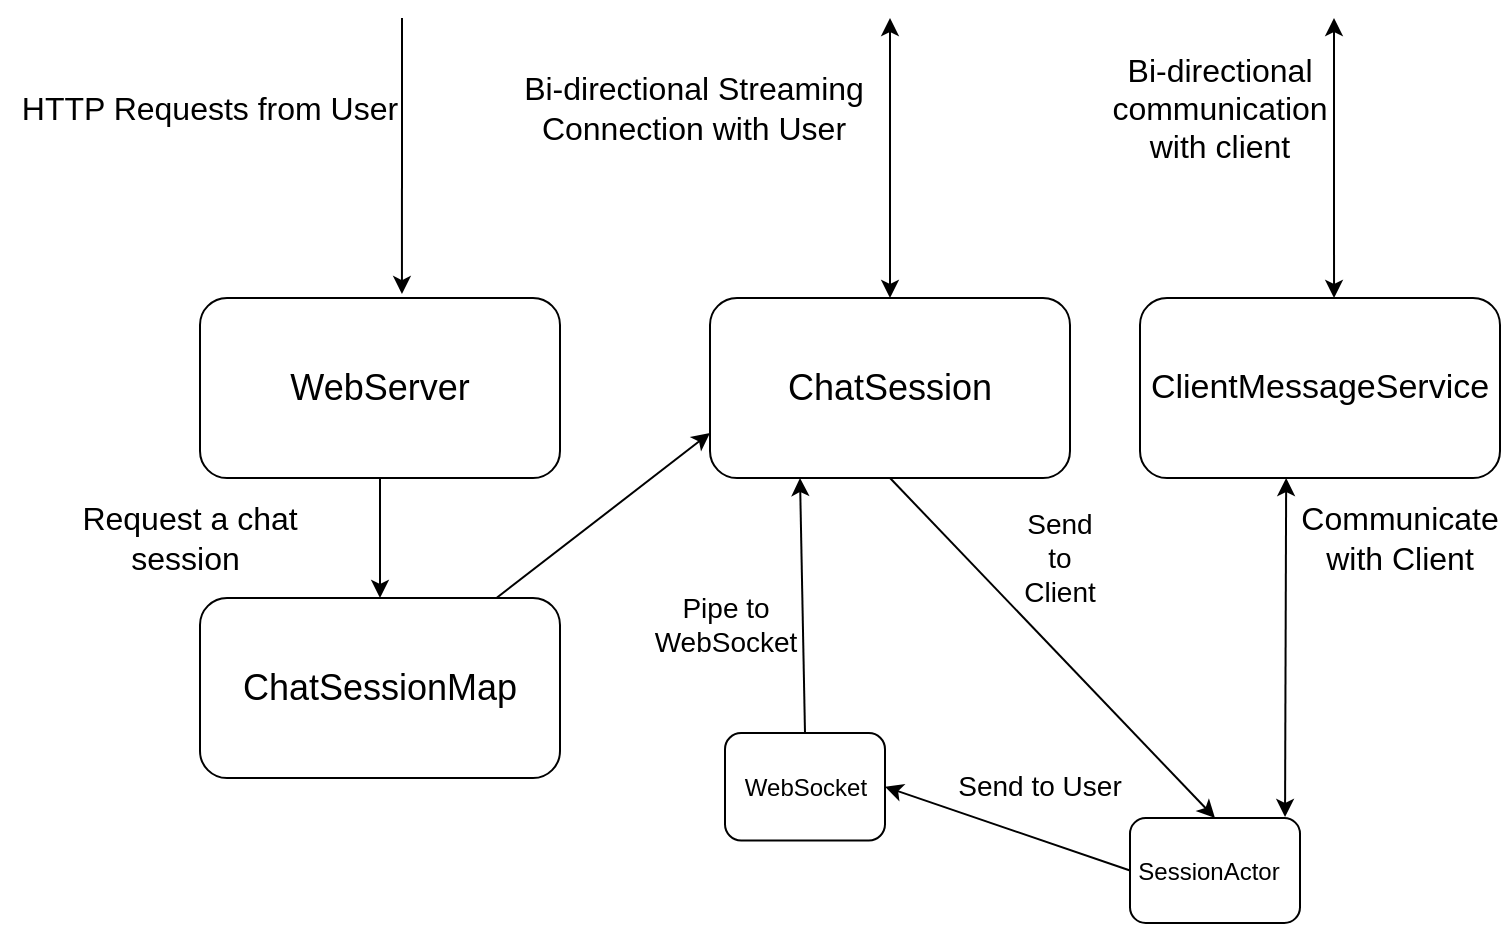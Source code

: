 <mxfile version="12.9.9" type="github">
  <diagram id="csTOCEgl-jNw6qbCX_i5" name="Page-1">
    <mxGraphModel dx="1186" dy="726" grid="1" gridSize="10" guides="1" tooltips="1" connect="1" arrows="1" fold="1" page="1" pageScale="1" pageWidth="850" pageHeight="1100" math="0" shadow="0">
      <root>
        <mxCell id="0" />
        <mxCell id="1" parent="0" />
        <mxCell id="Jr2oT4RYMoQit_az-8HP-3" value="" style="rounded=1;whiteSpace=wrap;html=1;" parent="1" vertex="1">
          <mxGeometry x="432.5" y="397.5" width="80" height="53.75" as="geometry" />
        </mxCell>
        <mxCell id="Jr2oT4RYMoQit_az-8HP-4" value="" style="rounded=1;whiteSpace=wrap;html=1;" parent="1" vertex="1">
          <mxGeometry x="170" y="180" width="180" height="90" as="geometry" />
        </mxCell>
        <mxCell id="Jr2oT4RYMoQit_az-8HP-5" value="" style="rounded=1;whiteSpace=wrap;html=1;" parent="1" vertex="1">
          <mxGeometry x="635" y="440" width="85" height="52.5" as="geometry" />
        </mxCell>
        <mxCell id="Jr2oT4RYMoQit_az-8HP-6" value="" style="rounded=1;whiteSpace=wrap;html=1;" parent="1" vertex="1">
          <mxGeometry x="170" y="330" width="180" height="90" as="geometry" />
        </mxCell>
        <mxCell id="Jr2oT4RYMoQit_az-8HP-7" value="" style="rounded=1;whiteSpace=wrap;html=1;" parent="1" vertex="1">
          <mxGeometry x="640" y="180" width="180" height="90" as="geometry" />
        </mxCell>
        <mxCell id="Jr2oT4RYMoQit_az-8HP-8" value="" style="rounded=1;whiteSpace=wrap;html=1;" parent="1" vertex="1">
          <mxGeometry x="425" y="180" width="180" height="90" as="geometry" />
        </mxCell>
        <mxCell id="Jr2oT4RYMoQit_az-8HP-9" value="&lt;font style=&quot;font-size: 18px&quot;&gt;WebServer&lt;/font&gt;" style="text;html=1;strokeColor=none;fillColor=none;align=center;verticalAlign=middle;whiteSpace=wrap;rounded=0;" parent="1" vertex="1">
          <mxGeometry x="215" y="202.5" width="90" height="45" as="geometry" />
        </mxCell>
        <mxCell id="Jr2oT4RYMoQit_az-8HP-11" value="" style="endArrow=classic;html=1;entryX=0.561;entryY=-0.022;entryDx=0;entryDy=0;entryPerimeter=0;" parent="1" target="Jr2oT4RYMoQit_az-8HP-4" edge="1">
          <mxGeometry width="50" height="50" relative="1" as="geometry">
            <mxPoint x="271" y="40" as="sourcePoint" />
            <mxPoint x="370" y="80" as="targetPoint" />
            <Array as="points" />
          </mxGeometry>
        </mxCell>
        <mxCell id="Jr2oT4RYMoQit_az-8HP-12" value="&lt;font style=&quot;font-size: 16px&quot;&gt;HTTP Requests from User&lt;/font&gt;" style="text;html=1;strokeColor=none;fillColor=none;align=center;verticalAlign=middle;whiteSpace=wrap;rounded=0;" parent="1" vertex="1">
          <mxGeometry x="70" y="60" width="210" height="50" as="geometry" />
        </mxCell>
        <mxCell id="Jr2oT4RYMoQit_az-8HP-13" value="&lt;font style=&quot;font-size: 18px&quot;&gt;ChatSessionMap&lt;/font&gt;" style="text;html=1;strokeColor=none;fillColor=none;align=center;verticalAlign=middle;whiteSpace=wrap;rounded=0;" parent="1" vertex="1">
          <mxGeometry x="215" y="352.5" width="90" height="45" as="geometry" />
        </mxCell>
        <mxCell id="Jr2oT4RYMoQit_az-8HP-14" value="" style="endArrow=classic;html=1;exitX=0.5;exitY=1;exitDx=0;exitDy=0;entryX=0.5;entryY=0;entryDx=0;entryDy=0;" parent="1" source="Jr2oT4RYMoQit_az-8HP-4" target="Jr2oT4RYMoQit_az-8HP-6" edge="1">
          <mxGeometry width="50" height="50" relative="1" as="geometry">
            <mxPoint x="420" y="280" as="sourcePoint" />
            <mxPoint x="470" y="230" as="targetPoint" />
          </mxGeometry>
        </mxCell>
        <mxCell id="Jr2oT4RYMoQit_az-8HP-15" value="&lt;font style=&quot;font-size: 16px&quot;&gt;Request a chat session&amp;nbsp;&lt;/font&gt;" style="text;html=1;strokeColor=none;fillColor=none;align=center;verticalAlign=middle;whiteSpace=wrap;rounded=0;" parent="1" vertex="1">
          <mxGeometry x="80" y="290" width="170" height="20" as="geometry" />
        </mxCell>
        <mxCell id="Jr2oT4RYMoQit_az-8HP-17" value="" style="endArrow=classic;html=1;entryX=0;entryY=0.75;entryDx=0;entryDy=0;" parent="1" source="Jr2oT4RYMoQit_az-8HP-6" target="Jr2oT4RYMoQit_az-8HP-8" edge="1">
          <mxGeometry width="50" height="50" relative="1" as="geometry">
            <mxPoint x="420" y="250" as="sourcePoint" />
            <mxPoint x="470" y="200" as="targetPoint" />
          </mxGeometry>
        </mxCell>
        <mxCell id="Jr2oT4RYMoQit_az-8HP-18" value="" style="endArrow=classic;startArrow=classic;html=1;exitX=0.5;exitY=0;exitDx=0;exitDy=0;" parent="1" source="Jr2oT4RYMoQit_az-8HP-8" edge="1">
          <mxGeometry width="50" height="50" relative="1" as="geometry">
            <mxPoint x="420" y="250" as="sourcePoint" />
            <mxPoint x="515" y="40" as="targetPoint" />
          </mxGeometry>
        </mxCell>
        <mxCell id="Jr2oT4RYMoQit_az-8HP-19" value="&lt;font style=&quot;font-size: 18px&quot;&gt;ChatSession&lt;/font&gt;" style="text;html=1;strokeColor=none;fillColor=none;align=center;verticalAlign=middle;whiteSpace=wrap;rounded=0;" parent="1" vertex="1">
          <mxGeometry x="495" y="215" width="40" height="20" as="geometry" />
        </mxCell>
        <mxCell id="Jr2oT4RYMoQit_az-8HP-20" value="&lt;font style=&quot;font-size: 16px&quot;&gt;Bi-directional Streaming Connection with User&lt;/font&gt;" style="text;html=1;strokeColor=none;fillColor=none;align=center;verticalAlign=middle;whiteSpace=wrap;rounded=0;" parent="1" vertex="1">
          <mxGeometry x="297.5" y="75" width="237.5" height="20" as="geometry" />
        </mxCell>
        <mxCell id="Jr2oT4RYMoQit_az-8HP-21" value="" style="endArrow=classic;startArrow=classic;html=1;exitX=0.539;exitY=0;exitDx=0;exitDy=0;exitPerimeter=0;" parent="1" source="Jr2oT4RYMoQit_az-8HP-7" edge="1">
          <mxGeometry width="50" height="50" relative="1" as="geometry">
            <mxPoint x="420" y="180" as="sourcePoint" />
            <mxPoint x="737" y="40" as="targetPoint" />
            <Array as="points" />
          </mxGeometry>
        </mxCell>
        <mxCell id="Jr2oT4RYMoQit_az-8HP-22" value="" style="endArrow=classic;html=1;exitX=0.5;exitY=1;exitDx=0;exitDy=0;entryX=0.5;entryY=0;entryDx=0;entryDy=0;" parent="1" source="Jr2oT4RYMoQit_az-8HP-8" target="Jr2oT4RYMoQit_az-8HP-5" edge="1">
          <mxGeometry width="50" height="50" relative="1" as="geometry">
            <mxPoint x="430" y="180" as="sourcePoint" />
            <mxPoint x="480" y="130" as="targetPoint" />
          </mxGeometry>
        </mxCell>
        <mxCell id="Jr2oT4RYMoQit_az-8HP-23" value="&lt;font style=&quot;font-size: 17px&quot;&gt;ClientMessageService&lt;/font&gt;" style="text;html=1;strokeColor=none;fillColor=none;align=center;verticalAlign=middle;whiteSpace=wrap;rounded=0;" parent="1" vertex="1">
          <mxGeometry x="710" y="215" width="40" height="20" as="geometry" />
        </mxCell>
        <mxCell id="Jr2oT4RYMoQit_az-8HP-24" value="" style="endArrow=classic;html=1;exitX=0;exitY=0.5;exitDx=0;exitDy=0;entryX=1;entryY=0.5;entryDx=0;entryDy=0;" parent="1" source="Jr2oT4RYMoQit_az-8HP-5" target="Jr2oT4RYMoQit_az-8HP-3" edge="1">
          <mxGeometry width="50" height="50" relative="1" as="geometry">
            <mxPoint x="440" y="130" as="sourcePoint" />
            <mxPoint x="450" y="350" as="targetPoint" />
          </mxGeometry>
        </mxCell>
        <mxCell id="Jr2oT4RYMoQit_az-8HP-25" value="" style="endArrow=classic;startArrow=classic;html=1;exitX=0.912;exitY=-0.01;exitDx=0;exitDy=0;exitPerimeter=0;entryX=0.406;entryY=1;entryDx=0;entryDy=0;entryPerimeter=0;" parent="1" source="Jr2oT4RYMoQit_az-8HP-5" target="Jr2oT4RYMoQit_az-8HP-7" edge="1">
          <mxGeometry width="50" height="50" relative="1" as="geometry">
            <mxPoint x="560" y="340" as="sourcePoint" />
            <mxPoint x="710" y="270" as="targetPoint" />
          </mxGeometry>
        </mxCell>
        <mxCell id="Jr2oT4RYMoQit_az-8HP-26" value="" style="endArrow=classic;html=1;exitX=0.5;exitY=0;exitDx=0;exitDy=0;entryX=0.25;entryY=1;entryDx=0;entryDy=0;" parent="1" source="Jr2oT4RYMoQit_az-8HP-3" target="Jr2oT4RYMoQit_az-8HP-8" edge="1">
          <mxGeometry width="50" height="50" relative="1" as="geometry">
            <mxPoint x="430" y="120" as="sourcePoint" />
            <mxPoint x="480" y="70" as="targetPoint" />
          </mxGeometry>
        </mxCell>
        <mxCell id="Jr2oT4RYMoQit_az-8HP-27" value="&lt;font style=&quot;font-size: 16px&quot;&gt;Communicate with Client&lt;/font&gt;" style="text;html=1;strokeColor=none;fillColor=none;align=center;verticalAlign=middle;whiteSpace=wrap;rounded=0;" parent="1" vertex="1">
          <mxGeometry x="720" y="290" width="100" height="20" as="geometry" />
        </mxCell>
        <mxCell id="Jr2oT4RYMoQit_az-8HP-28" value="WebSocket" style="text;html=1;strokeColor=none;fillColor=none;align=center;verticalAlign=middle;whiteSpace=wrap;rounded=0;" parent="1" vertex="1">
          <mxGeometry x="452.5" y="415" width="40" height="20" as="geometry" />
        </mxCell>
        <mxCell id="Jr2oT4RYMoQit_az-8HP-29" value="SessionActor" style="text;html=1;strokeColor=none;fillColor=none;align=center;verticalAlign=middle;whiteSpace=wrap;rounded=0;" parent="1" vertex="1">
          <mxGeometry x="657.5" y="456.88" width="32.5" height="20" as="geometry" />
        </mxCell>
        <mxCell id="Jr2oT4RYMoQit_az-8HP-30" value="&lt;font style=&quot;font-size: 16px&quot;&gt;Bi-directional communication with client&lt;/font&gt;" style="text;html=1;strokeColor=none;fillColor=none;align=center;verticalAlign=middle;whiteSpace=wrap;rounded=0;" parent="1" vertex="1">
          <mxGeometry x="660" y="72.5" width="40" height="25" as="geometry" />
        </mxCell>
        <mxCell id="gdjMd_qKYd3etulyJ6Pw-1" value="&lt;font style=&quot;font-size: 14px&quot;&gt;Send to Client&lt;/font&gt;" style="text;html=1;strokeColor=none;fillColor=none;align=center;verticalAlign=middle;whiteSpace=wrap;rounded=0;" vertex="1" parent="1">
          <mxGeometry x="580" y="300" width="40" height="20" as="geometry" />
        </mxCell>
        <mxCell id="gdjMd_qKYd3etulyJ6Pw-2" value="&lt;font style=&quot;font-size: 14px&quot;&gt;Send to User&lt;/font&gt;" style="text;html=1;strokeColor=none;fillColor=none;align=center;verticalAlign=middle;whiteSpace=wrap;rounded=0;" vertex="1" parent="1">
          <mxGeometry x="520" y="414.38" width="140" height="20" as="geometry" />
        </mxCell>
        <mxCell id="gdjMd_qKYd3etulyJ6Pw-3" value="&lt;font style=&quot;font-size: 14px&quot;&gt;Pipe to WebSocket&lt;/font&gt;" style="text;html=1;strokeColor=none;fillColor=none;align=center;verticalAlign=middle;whiteSpace=wrap;rounded=0;" vertex="1" parent="1">
          <mxGeometry x="412.5" y="332.5" width="40" height="20" as="geometry" />
        </mxCell>
      </root>
    </mxGraphModel>
  </diagram>
</mxfile>
